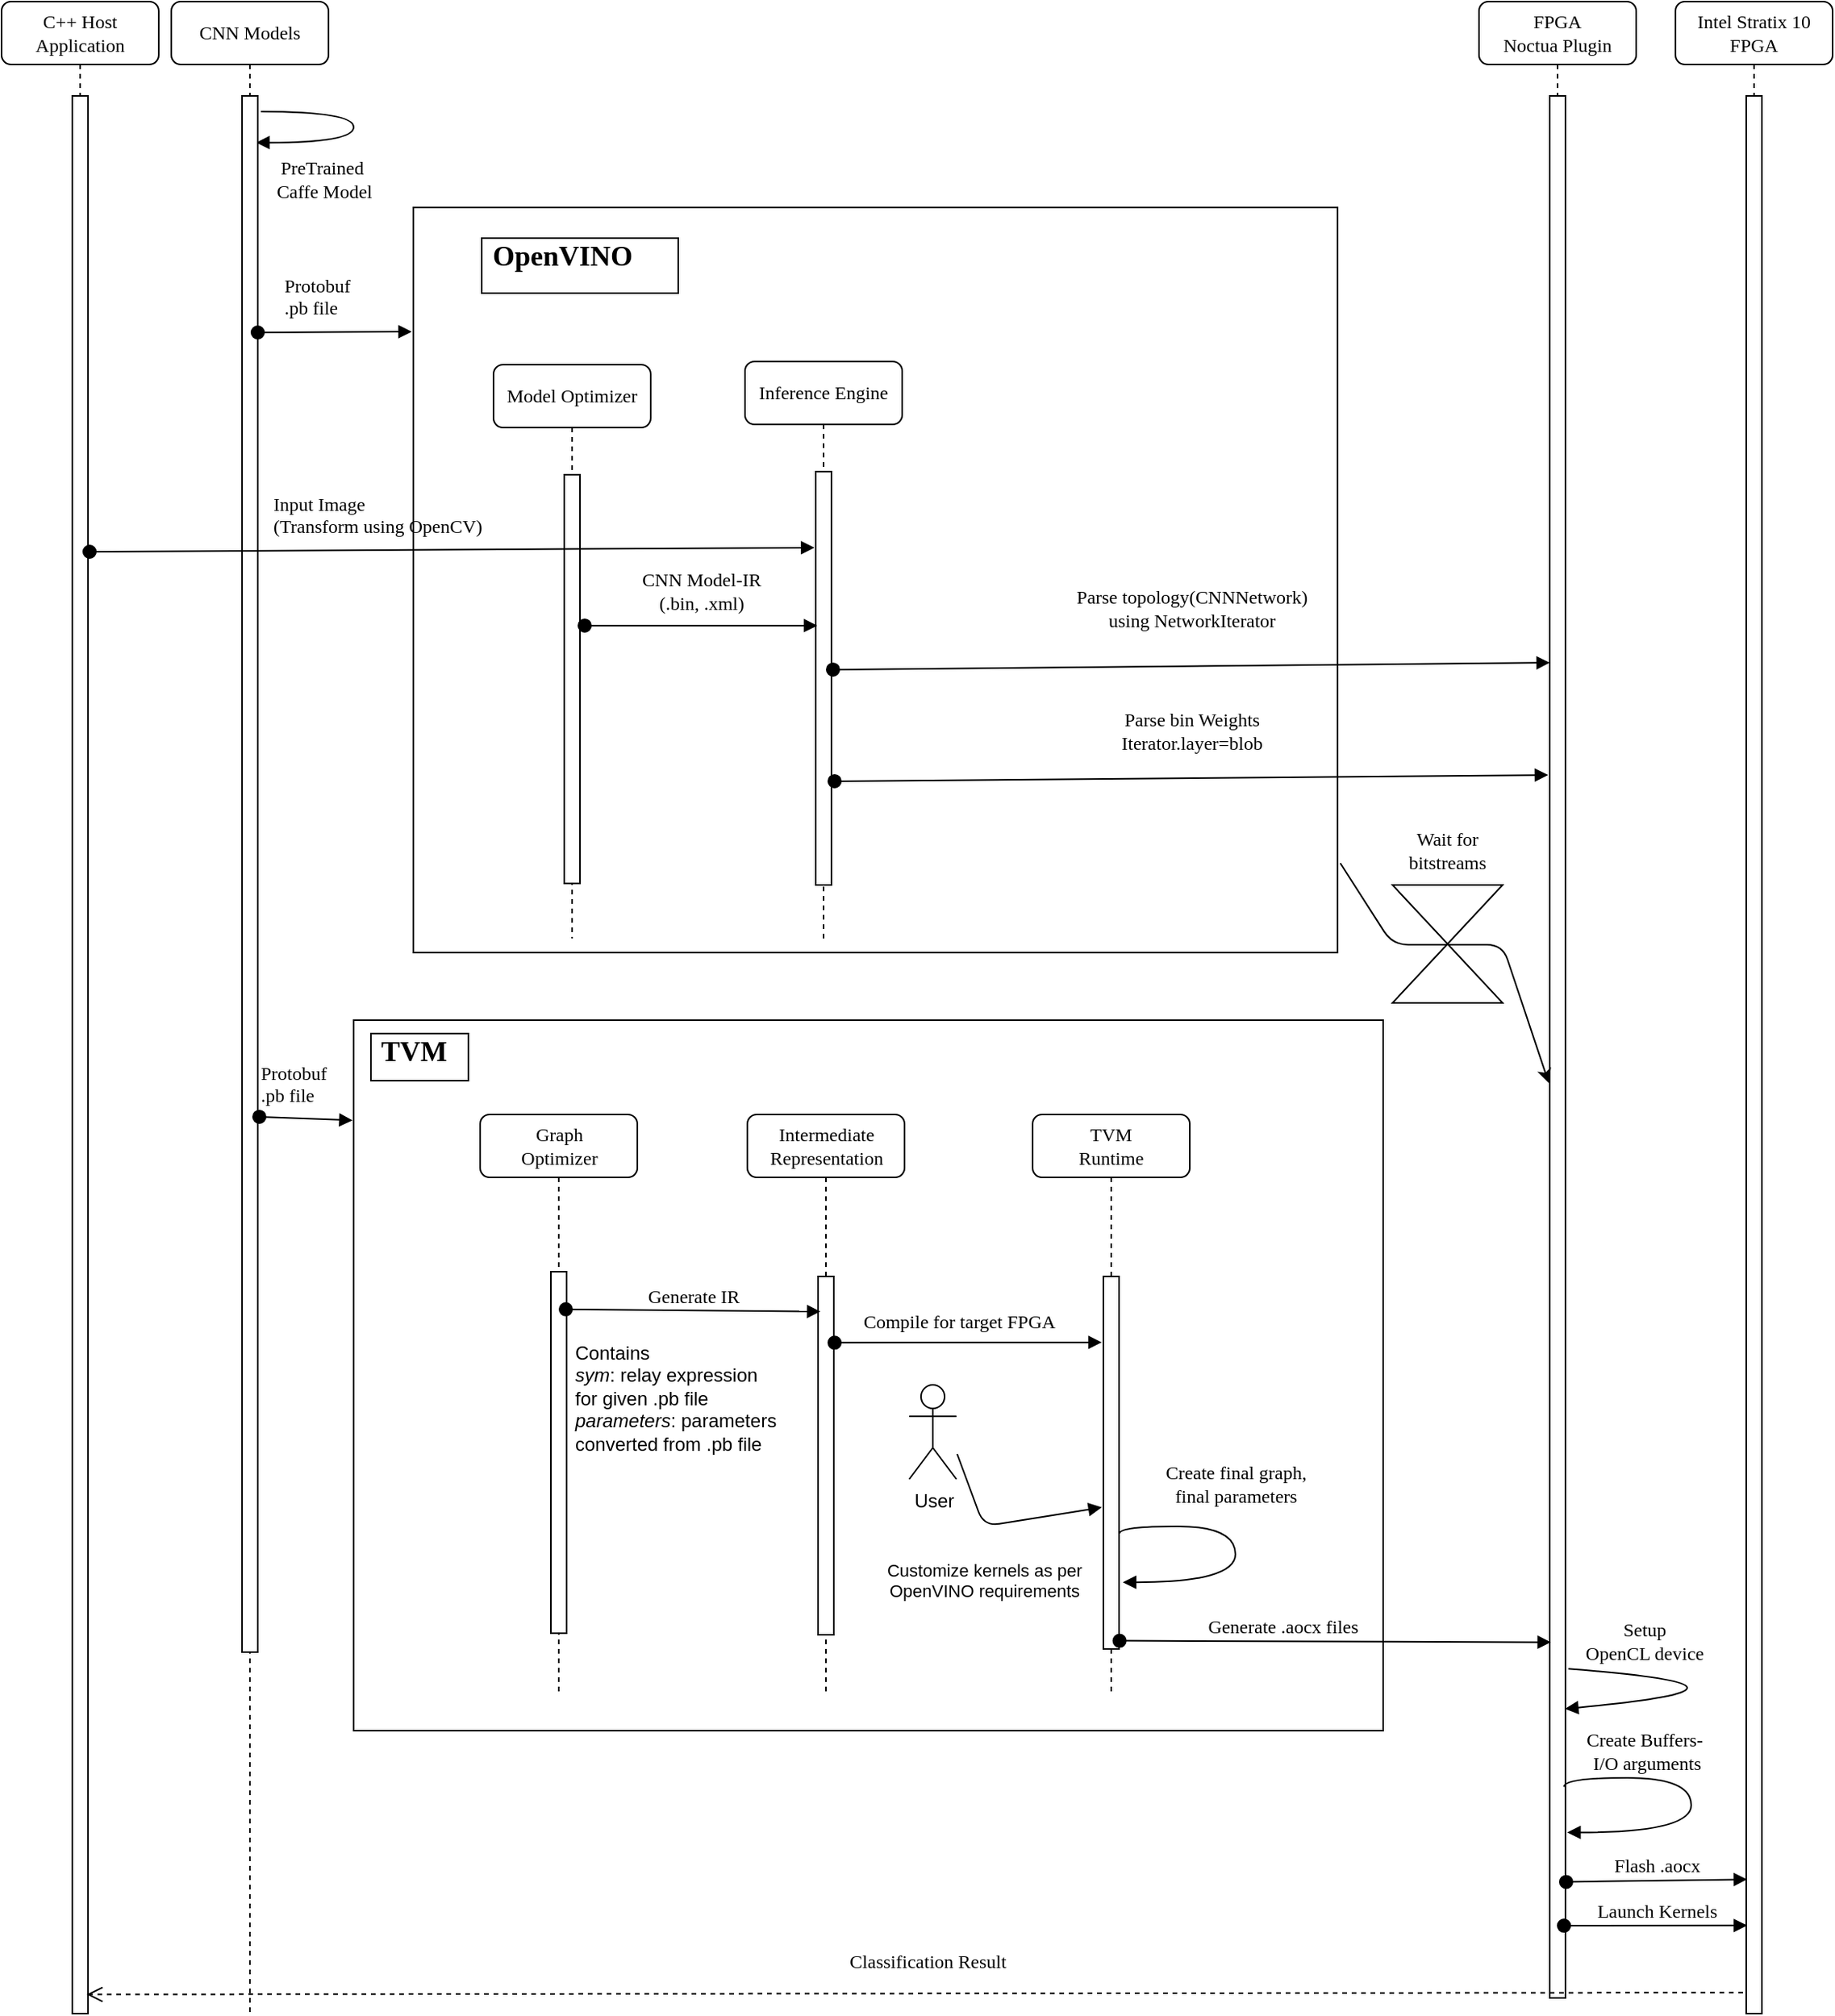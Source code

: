 <mxfile version="12.0.2" type="device" pages="1"><diagram name="Page-1" id="13e1069c-82ec-6db2-03f1-153e76fe0fe0"><mxGraphModel dx="373" dy="186" grid="1" gridSize="10" guides="1" tooltips="1" connect="1" arrows="1" fold="1" page="1" pageScale="1" pageWidth="1100" pageHeight="850" background="#ffffff" math="0" shadow="0"><root><mxCell id="0"/><mxCell id="1" parent="0"/><mxCell id="7baba1c4bc27f4b0-2" value="CNN Models" style="shape=umlLifeline;perimeter=lifelinePerimeter;whiteSpace=wrap;html=1;container=1;collapsible=0;recursiveResize=0;outlineConnect=0;rounded=1;shadow=0;comic=0;labelBackgroundColor=none;strokeColor=#000000;strokeWidth=1;fillColor=#FFFFFF;fontFamily=Verdana;fontSize=12;fontColor=#000000;align=center;" parent="1" vertex="1"><mxGeometry x="113" y="30" width="100" height="1280" as="geometry"/></mxCell><mxCell id="g6lhivsEpM_lm4EANCUR-20" value="&lt;font style=&quot;font-size: 12px&quot;&gt;PreTrained&amp;nbsp;&lt;br&gt;Caffe Model&lt;/font&gt;" style="html=1;verticalAlign=bottom;endArrow=block;labelBackgroundColor=none;fontFamily=Verdana;fontSize=12;elbow=vertical;edgeStyle=orthogonalEdgeStyle;curved=1;entryX=0.9;entryY=0.03;entryDx=0;entryDy=0;entryPerimeter=0;" parent="7baba1c4bc27f4b0-2" target="7baba1c4bc27f4b0-10" edge="1"><mxGeometry x="0.39" y="40" relative="1" as="geometry"><mxPoint x="57" y="70" as="sourcePoint"/><mxPoint x="61.5" y="179" as="targetPoint"/><Array as="points"><mxPoint x="116" y="70"/><mxPoint x="116" y="90"/></Array><mxPoint as="offset"/></mxGeometry></mxCell><mxCell id="7baba1c4bc27f4b0-10" value="" style="html=1;points=[];perimeter=orthogonalPerimeter;rounded=0;shadow=0;comic=0;labelBackgroundColor=none;strokeColor=#000000;strokeWidth=1;fillColor=#FFFFFF;fontFamily=Verdana;fontSize=12;fontColor=#000000;align=center;" parent="7baba1c4bc27f4b0-2" vertex="1"><mxGeometry x="45" y="60" width="10" height="990" as="geometry"/></mxCell><mxCell id="7baba1c4bc27f4b0-5" value="FPGA&lt;br&gt;Noctua Plugin" style="shape=umlLifeline;perimeter=lifelinePerimeter;whiteSpace=wrap;html=1;container=1;collapsible=0;recursiveResize=0;outlineConnect=0;rounded=1;shadow=0;comic=0;labelBackgroundColor=none;strokeColor=#000000;strokeWidth=1;fillColor=#FFFFFF;fontFamily=Verdana;fontSize=12;fontColor=#000000;align=center;" parent="1" vertex="1"><mxGeometry x="945" y="30" width="100" height="1270" as="geometry"/></mxCell><mxCell id="7baba1c4bc27f4b0-22" value="" style="html=1;points=[];perimeter=orthogonalPerimeter;rounded=0;shadow=0;comic=0;labelBackgroundColor=none;strokeColor=#000000;strokeWidth=1;fillColor=#FFFFFF;fontFamily=Verdana;fontSize=12;fontColor=#000000;align=center;" parent="7baba1c4bc27f4b0-5" vertex="1"><mxGeometry x="45" y="60" width="10" height="1210" as="geometry"/></mxCell><mxCell id="1Hu1JdSO4Mwor8eRwAM3-183" value="Setup &lt;br&gt;OpenCL device&lt;br&gt;" style="html=1;verticalAlign=bottom;endArrow=block;labelBackgroundColor=none;fontFamily=Verdana;fontSize=12;elbow=vertical;edgeStyle=orthogonalEdgeStyle;curved=1;exitX=1.183;exitY=0.827;exitDx=0;exitDy=0;exitPerimeter=0;entryX=0.976;entryY=0.848;entryDx=0;entryDy=0;entryPerimeter=0;" edge="1" parent="7baba1c4bc27f4b0-5" source="7baba1c4bc27f4b0-22" target="7baba1c4bc27f4b0-22"><mxGeometry x="-0.679" y="4" relative="1" as="geometry"><mxPoint x="75" y="1100" as="sourcePoint"/><mxPoint x="75" y="1133.793" as="targetPoint"/><Array as="points"><mxPoint x="205" y="1072"/></Array><mxPoint as="offset"/></mxGeometry></mxCell><mxCell id="1Hu1JdSO4Mwor8eRwAM3-184" value="Create Buffers-&lt;br&gt;&amp;nbsp;I/O arguments&lt;br&gt;" style="html=1;verticalAlign=bottom;endArrow=block;labelBackgroundColor=none;fontFamily=Verdana;fontSize=12;elbow=vertical;edgeStyle=orthogonalEdgeStyle;curved=1;exitX=0.907;exitY=0.889;exitDx=0;exitDy=0;exitPerimeter=0;entryX=1.114;entryY=0.913;entryDx=0;entryDy=0;entryPerimeter=0;" edge="1" parent="7baba1c4bc27f4b0-5" source="7baba1c4bc27f4b0-22" target="7baba1c4bc27f4b0-22"><mxGeometry x="-0.431" relative="1" as="geometry"><mxPoint x="75" y="1140" as="sourcePoint"/><mxPoint x="65.345" y="1200" as="targetPoint"/><Array as="points"><mxPoint x="54" y="1130"/><mxPoint x="135" y="1130"/><mxPoint x="135" y="1165"/></Array><mxPoint as="offset"/></mxGeometry></mxCell><mxCell id="7baba1c4bc27f4b0-6" value="Intel Stratix 10 FPGA" style="shape=umlLifeline;perimeter=lifelinePerimeter;whiteSpace=wrap;html=1;container=1;collapsible=0;recursiveResize=0;outlineConnect=0;rounded=1;shadow=0;comic=0;labelBackgroundColor=none;strokeColor=#000000;strokeWidth=1;fillColor=#FFFFFF;fontFamily=Verdana;fontSize=12;fontColor=#000000;align=center;" parent="1" vertex="1"><mxGeometry x="1070" y="30" width="100" height="1280" as="geometry"/></mxCell><mxCell id="g6lhivsEpM_lm4EANCUR-43" value="" style="html=1;points=[];perimeter=orthogonalPerimeter;rounded=0;shadow=0;comic=0;labelBackgroundColor=none;strokeColor=#000000;strokeWidth=1;fillColor=#FFFFFF;fontFamily=Verdana;fontSize=12;fontColor=#000000;align=center;" parent="7baba1c4bc27f4b0-6" vertex="1"><mxGeometry x="45" y="60" width="10" height="1220" as="geometry"/></mxCell><mxCell id="7baba1c4bc27f4b0-8" value="C++ Host Application" style="shape=umlLifeline;perimeter=lifelinePerimeter;whiteSpace=wrap;html=1;container=1;collapsible=0;recursiveResize=0;outlineConnect=0;rounded=1;shadow=0;comic=0;labelBackgroundColor=none;strokeColor=#000000;strokeWidth=1;fillColor=#FFFFFF;fontFamily=Verdana;fontSize=12;fontColor=#000000;align=center;" parent="1" vertex="1"><mxGeometry x="5" y="30" width="100" height="1280" as="geometry"/></mxCell><mxCell id="7baba1c4bc27f4b0-9" value="" style="html=1;points=[];perimeter=orthogonalPerimeter;rounded=0;shadow=0;comic=0;labelBackgroundColor=none;strokeColor=#000000;strokeWidth=1;fillColor=#FFFFFF;fontFamily=Verdana;fontSize=12;fontColor=#000000;align=center;" parent="7baba1c4bc27f4b0-8" vertex="1"><mxGeometry x="45" y="60" width="10" height="1220" as="geometry"/></mxCell><mxCell id="g6lhivsEpM_lm4EANCUR-81" value="&lt;font style=&quot;font-size: 12px&quot; face=&quot;Verdana&quot;&gt;Flash .aocx&lt;br&gt;&lt;/font&gt;" style="html=1;verticalAlign=bottom;startArrow=oval;startFill=1;endArrow=block;startSize=8;exitX=1.045;exitY=0.939;exitDx=0;exitDy=0;exitPerimeter=0;entryX=0.062;entryY=0.93;entryDx=0;entryDy=0;entryPerimeter=0;" parent="1" source="7baba1c4bc27f4b0-22" target="g6lhivsEpM_lm4EANCUR-43" edge="1"><mxGeometry width="60" relative="1" as="geometry"><mxPoint x="810" y="1000" as="sourcePoint"/><mxPoint x="1099" y="1219" as="targetPoint"/></mxGeometry></mxCell><mxCell id="g6lhivsEpM_lm4EANCUR-83" value="&lt;font style=&quot;font-size: 12px&quot; face=&quot;Verdana&quot;&gt;Launch Kernels&lt;/font&gt;" style="html=1;verticalAlign=bottom;startArrow=oval;startFill=1;endArrow=block;startSize=8;exitX=0.907;exitY=0.962;exitDx=0;exitDy=0;exitPerimeter=0;entryX=0.062;entryY=0.954;entryDx=0;entryDy=0;entryPerimeter=0;" parent="1" source="7baba1c4bc27f4b0-22" target="g6lhivsEpM_lm4EANCUR-43" edge="1"><mxGeometry width="60" relative="1" as="geometry"><mxPoint x="820" y="1030" as="sourcePoint"/><mxPoint x="880" y="1030" as="targetPoint"/></mxGeometry></mxCell><mxCell id="g6lhivsEpM_lm4EANCUR-86" value="&lt;font style=&quot;font-size: 12px&quot; face=&quot;Verdana&quot;&gt;Classification Result&lt;/font&gt;" style="html=1;verticalAlign=bottom;endArrow=open;dashed=1;endSize=8;exitX=-0.2;exitY=0.989;exitDx=0;exitDy=0;exitPerimeter=0;entryX=0.914;entryY=0.99;entryDx=0;entryDy=0;entryPerimeter=0;" parent="1" source="g6lhivsEpM_lm4EANCUR-43" target="7baba1c4bc27f4b0-9" edge="1"><mxGeometry x="-0.015" y="-11" relative="1" as="geometry"><mxPoint x="840" y="1060" as="sourcePoint"/><mxPoint x="320" y="1060" as="targetPoint"/><mxPoint as="offset"/></mxGeometry></mxCell><mxCell id="1Hu1JdSO4Mwor8eRwAM3-62" value="" style="rounded=0;whiteSpace=wrap;html=1;" vertex="1" parent="1"><mxGeometry x="229" y="678" width="655" height="452" as="geometry"/></mxCell><mxCell id="1Hu1JdSO4Mwor8eRwAM3-63" value="&lt;font style=&quot;font-size: 18px&quot;&gt;&lt;b&gt;&amp;nbsp;TVM&lt;/b&gt;&lt;/font&gt;" style="shape=note;whiteSpace=wrap;html=1;size=0;verticalAlign=top;align=left;spacingTop=-6;rounded=0;shadow=0;comic=0;labelBackgroundColor=none;strokeColor=#000000;strokeWidth=1;fillColor=#FFFFFF;fontFamily=Verdana;fontSize=12;fontColor=#000000;" vertex="1" parent="1"><mxGeometry x="240" y="686.5" width="62" height="30" as="geometry"/></mxCell><mxCell id="1Hu1JdSO4Mwor8eRwAM3-64" value="Graph&lt;br&gt;Optimizer&lt;br&gt;" style="shape=umlLifeline;perimeter=lifelinePerimeter;whiteSpace=wrap;html=1;container=1;collapsible=0;recursiveResize=0;outlineConnect=0;rounded=1;shadow=0;comic=0;labelBackgroundColor=none;strokeColor=#000000;strokeWidth=1;fillColor=#FFFFFF;fontFamily=Verdana;fontSize=12;fontColor=#000000;align=center;" vertex="1" parent="1"><mxGeometry x="309.5" y="738" width="100" height="370" as="geometry"/></mxCell><mxCell id="1Hu1JdSO4Mwor8eRwAM3-65" value="" style="html=1;points=[];perimeter=orthogonalPerimeter;rounded=0;shadow=0;comic=0;labelBackgroundColor=none;strokeColor=#000000;strokeWidth=1;fillColor=#FFFFFF;fontFamily=Verdana;fontSize=12;fontColor=#000000;align=center;" vertex="1" parent="1Hu1JdSO4Mwor8eRwAM3-64"><mxGeometry x="45" y="100" width="10" height="230" as="geometry"/></mxCell><mxCell id="1Hu1JdSO4Mwor8eRwAM3-66" value="Intermediate&lt;br&gt;Representation&lt;br&gt;" style="shape=umlLifeline;perimeter=lifelinePerimeter;whiteSpace=wrap;html=1;container=1;collapsible=0;recursiveResize=0;outlineConnect=0;rounded=1;shadow=0;comic=0;labelBackgroundColor=none;strokeColor=#000000;strokeWidth=1;fillColor=#FFFFFF;fontFamily=Verdana;fontSize=12;fontColor=#000000;align=center;" vertex="1" parent="1"><mxGeometry x="479.5" y="738" width="100" height="370" as="geometry"/></mxCell><mxCell id="1Hu1JdSO4Mwor8eRwAM3-67" value="" style="html=1;points=[];perimeter=orthogonalPerimeter;" vertex="1" parent="1Hu1JdSO4Mwor8eRwAM3-66"><mxGeometry x="45" y="103" width="10" height="228" as="geometry"/></mxCell><mxCell id="1Hu1JdSO4Mwor8eRwAM3-68" value="TVM&lt;br&gt;Runtime&lt;br&gt;" style="shape=umlLifeline;perimeter=lifelinePerimeter;whiteSpace=wrap;html=1;container=1;collapsible=0;recursiveResize=0;outlineConnect=0;rounded=1;shadow=0;comic=0;labelBackgroundColor=none;strokeColor=#000000;strokeWidth=1;fillColor=#FFFFFF;fontFamily=Verdana;fontSize=12;fontColor=#000000;align=center;" vertex="1" parent="1"><mxGeometry x="661" y="738" width="100" height="370" as="geometry"/></mxCell><mxCell id="1Hu1JdSO4Mwor8eRwAM3-69" value="" style="html=1;points=[];perimeter=orthogonalPerimeter;rounded=0;shadow=0;comic=0;labelBackgroundColor=none;strokeColor=#000000;strokeWidth=1;fillColor=#FFFFFF;fontFamily=Verdana;fontSize=12;fontColor=#000000;align=center;" vertex="1" parent="1Hu1JdSO4Mwor8eRwAM3-68"><mxGeometry x="45" y="103" width="10" height="237" as="geometry"/></mxCell><mxCell id="1Hu1JdSO4Mwor8eRwAM3-70" value="Create final graph,&lt;br&gt;final parameters&lt;br&gt;" style="html=1;verticalAlign=bottom;endArrow=block;labelBackgroundColor=none;fontFamily=Verdana;fontSize=12;elbow=vertical;edgeStyle=orthogonalEdgeStyle;curved=1;entryX=1.238;entryY=0.821;entryDx=0;entryDy=0;entryPerimeter=0;exitX=1.031;exitY=0.69;exitDx=0;exitDy=0;exitPerimeter=0;" edge="1" parent="1Hu1JdSO4Mwor8eRwAM3-68" source="1Hu1JdSO4Mwor8eRwAM3-69" target="1Hu1JdSO4Mwor8eRwAM3-69"><mxGeometry x="-0.156" y="-10" relative="1" as="geometry"><mxPoint x="58" y="166" as="sourcePoint"/><mxPoint x="80" y="200" as="targetPoint"/><Array as="points"><mxPoint x="55" y="262"/><mxPoint x="129" y="262"/><mxPoint x="129" y="298"/></Array><mxPoint x="10" y="-10" as="offset"/></mxGeometry></mxCell><mxCell id="1Hu1JdSO4Mwor8eRwAM3-71" value="" style="html=1;verticalAlign=bottom;startArrow=oval;startFill=1;endArrow=block;startSize=8;entryX=-0.001;entryY=0.141;entryDx=0;entryDy=0;entryPerimeter=0;exitX=1.1;exitY=0.656;exitDx=0;exitDy=0;exitPerimeter=0;" edge="1" parent="1" source="7baba1c4bc27f4b0-10" target="1Hu1JdSO4Mwor8eRwAM3-62"><mxGeometry x="-0.143" y="-20" width="60" relative="1" as="geometry"><mxPoint x="170" y="1040" as="sourcePoint"/><mxPoint x="543.206" y="990.412" as="targetPoint"/><Array as="points"/><mxPoint as="offset"/></mxGeometry></mxCell><mxCell id="1Hu1JdSO4Mwor8eRwAM3-72" value="&lt;font face=&quot;Verdana&quot; style=&quot;font-size: 12px&quot;&gt;Generate IR&lt;/font&gt;" style="html=1;verticalAlign=bottom;startArrow=oval;startFill=1;endArrow=block;startSize=8;exitX=0.95;exitY=0.104;exitDx=0;exitDy=0;exitPerimeter=0;entryX=0.15;entryY=0.098;entryDx=0;entryDy=0;entryPerimeter=0;" edge="1" parent="1" source="1Hu1JdSO4Mwor8eRwAM3-65" target="1Hu1JdSO4Mwor8eRwAM3-67"><mxGeometry width="60" relative="1" as="geometry"><mxPoint x="392" y="958.5" as="sourcePoint"/><mxPoint x="452" y="958.5" as="targetPoint"/></mxGeometry></mxCell><mxCell id="1Hu1JdSO4Mwor8eRwAM3-73" value="&lt;font style=&quot;font-size: 12px&quot; face=&quot;Verdana&quot;&gt;Generate .aocx files&lt;/font&gt;" style="html=1;verticalAlign=bottom;startArrow=oval;startFill=1;endArrow=block;startSize=8;exitX=1.031;exitY=0.978;exitDx=0;exitDy=0;exitPerimeter=0;entryX=0.079;entryY=0.813;entryDx=0;entryDy=0;entryPerimeter=0;" edge="1" parent="1" source="1Hu1JdSO4Mwor8eRwAM3-69" target="7baba1c4bc27f4b0-22"><mxGeometry x="-0.244" width="60" relative="1" as="geometry"><mxPoint x="717" y="1030" as="sourcePoint"/><mxPoint x="978" y="1030" as="targetPoint"/><Array as="points"/><mxPoint as="offset"/></mxGeometry></mxCell><mxCell id="1Hu1JdSO4Mwor8eRwAM3-74" value="Contains&lt;br&gt;&lt;i&gt;sym&lt;/i&gt;: relay expression&lt;br&gt;for given .pb file&lt;br&gt;&lt;i&gt;parameters&lt;/i&gt;: parameters &lt;br&gt;converted&amp;nbsp;from .pb file&lt;br&gt;" style="text;html=1;resizable=0;points=[];autosize=1;align=left;verticalAlign=top;spacingTop=-4;" vertex="1" parent="1"><mxGeometry x="368" y="880" width="150" height="70" as="geometry"/></mxCell><mxCell id="1Hu1JdSO4Mwor8eRwAM3-75" value="User" style="shape=umlActor;verticalLabelPosition=bottom;labelBackgroundColor=#ffffff;verticalAlign=top;html=1;" vertex="1" parent="1"><mxGeometry x="582.5" y="910" width="30" height="60" as="geometry"/></mxCell><mxCell id="1Hu1JdSO4Mwor8eRwAM3-76" value="Customize kernels as per&lt;br&gt;OpenVINO requirements&lt;br&gt;" style="html=1;verticalAlign=bottom;endArrow=block;entryX=-0.1;entryY=0.62;entryDx=0;entryDy=0;entryPerimeter=0;" edge="1" parent="1" target="1Hu1JdSO4Mwor8eRwAM3-69"><mxGeometry x="-0.215" y="-50" width="80" relative="1" as="geometry"><mxPoint x="613" y="954" as="sourcePoint"/><mxPoint x="740" y="1105" as="targetPoint"/><Array as="points"><mxPoint x="630" y="1000"/></Array><mxPoint x="-8" y="1" as="offset"/></mxGeometry></mxCell><mxCell id="1Hu1JdSO4Mwor8eRwAM3-77" value="&lt;font face=&quot;Verdana&quot;&gt;Protobuf &lt;br&gt;.pb file&lt;/font&gt;" style="text;html=1;resizable=0;points=[];autosize=1;align=left;verticalAlign=top;spacingTop=-4;" vertex="1" parent="1"><mxGeometry x="168" y="701.5" width="70" height="30" as="geometry"/></mxCell><mxCell id="1Hu1JdSO4Mwor8eRwAM3-78" value="&lt;font style=&quot;font-size: 12px&quot; face=&quot;Verdana&quot;&gt;Compile for target FPGA&lt;/font&gt;" style="html=1;verticalAlign=bottom;startArrow=oval;startFill=1;endArrow=block;startSize=8;exitX=1.05;exitY=0.185;exitDx=0;exitDy=0;exitPerimeter=0;entryX=-0.1;entryY=0.177;entryDx=0;entryDy=0;entryPerimeter=0;" edge="1" parent="1" source="1Hu1JdSO4Mwor8eRwAM3-67" target="1Hu1JdSO4Mwor8eRwAM3-69"><mxGeometry x="-0.065" y="4" width="60" relative="1" as="geometry"><mxPoint x="601" y="900" as="sourcePoint"/><mxPoint x="661" y="900" as="targetPoint"/><mxPoint as="offset"/></mxGeometry></mxCell><mxCell id="1Hu1JdSO4Mwor8eRwAM3-148" value="" style="rounded=0;whiteSpace=wrap;html=1;" vertex="1" parent="1"><mxGeometry x="267" y="161" width="588" height="474" as="geometry"/></mxCell><mxCell id="1Hu1JdSO4Mwor8eRwAM3-149" value="&lt;font style=&quot;font-size: 18px&quot;&gt;&lt;b&gt;&amp;nbsp;OpenVINO&amp;nbsp;&lt;/b&gt;&lt;/font&gt;" style="shape=note;whiteSpace=wrap;html=1;size=0;verticalAlign=top;align=left;spacingTop=-6;rounded=0;shadow=0;comic=0;labelBackgroundColor=none;strokeColor=#000000;strokeWidth=1;fillColor=#FFFFFF;fontFamily=Verdana;fontSize=12;fontColor=#000000;" vertex="1" parent="1"><mxGeometry x="310.5" y="180.5" width="125" height="35" as="geometry"/></mxCell><mxCell id="1Hu1JdSO4Mwor8eRwAM3-150" value="" style="html=1;verticalAlign=bottom;startArrow=oval;startFill=1;endArrow=block;startSize=8;entryX=-0.1;entryY=0.83;entryDx=0;entryDy=0;entryPerimeter=0;" edge="1" parent="1"><mxGeometry x="-0.143" y="-20" width="60" relative="1" as="geometry"><mxPoint x="168" y="240.5" as="sourcePoint"/><mxPoint x="266.0" y="240" as="targetPoint"/><mxPoint as="offset"/></mxGeometry></mxCell><mxCell id="1Hu1JdSO4Mwor8eRwAM3-151" value="Model Optimizer" style="shape=umlLifeline;perimeter=lifelinePerimeter;whiteSpace=wrap;html=1;container=1;collapsible=0;recursiveResize=0;outlineConnect=0;rounded=1;shadow=0;comic=0;labelBackgroundColor=none;strokeColor=#000000;strokeWidth=1;fillColor=#FFFFFF;fontFamily=Verdana;fontSize=12;fontColor=#000000;align=center;" vertex="1" parent="1"><mxGeometry x="318" y="261" width="100" height="365" as="geometry"/></mxCell><mxCell id="1Hu1JdSO4Mwor8eRwAM3-152" value="" style="html=1;points=[];perimeter=orthogonalPerimeter;rounded=0;shadow=0;comic=0;labelBackgroundColor=none;strokeColor=#000000;strokeWidth=1;fillColor=#FFFFFF;fontFamily=Verdana;fontSize=12;fontColor=#000000;align=center;" vertex="1" parent="1Hu1JdSO4Mwor8eRwAM3-151"><mxGeometry x="45" y="70" width="10" height="260" as="geometry"/></mxCell><mxCell id="1Hu1JdSO4Mwor8eRwAM3-153" value="Inference Engine" style="shape=umlLifeline;perimeter=lifelinePerimeter;whiteSpace=wrap;html=1;container=1;collapsible=0;recursiveResize=0;outlineConnect=0;rounded=1;shadow=0;comic=0;labelBackgroundColor=none;strokeColor=#000000;strokeWidth=1;fillColor=#FFFFFF;fontFamily=Verdana;fontSize=12;fontColor=#000000;align=center;" vertex="1" parent="1"><mxGeometry x="478" y="259" width="100" height="367" as="geometry"/></mxCell><mxCell id="1Hu1JdSO4Mwor8eRwAM3-154" value="" style="html=1;points=[];perimeter=orthogonalPerimeter;" vertex="1" parent="1Hu1JdSO4Mwor8eRwAM3-153"><mxGeometry x="45" y="70" width="10" height="263" as="geometry"/></mxCell><mxCell id="1Hu1JdSO4Mwor8eRwAM3-155" value="&lt;font style=&quot;font-size: 12px&quot; face=&quot;Verdana&quot;&gt;CNN Model-IR&lt;br&gt;(.bin, .xml)&lt;/font&gt;" style="html=1;verticalAlign=bottom;startArrow=oval;startFill=1;endArrow=block;startSize=8;exitX=1.3;exitY=0.369;exitDx=0;exitDy=0;exitPerimeter=0;" edge="1" parent="1" source="1Hu1JdSO4Mwor8eRwAM3-152"><mxGeometry x="0.001" y="5" width="60" relative="1" as="geometry"><mxPoint x="388" y="400.5" as="sourcePoint"/><mxPoint x="524" y="427" as="targetPoint"/><Array as="points"/><mxPoint as="offset"/></mxGeometry></mxCell><mxCell id="1Hu1JdSO4Mwor8eRwAM3-156" value="&lt;font style=&quot;font-size: 12px&quot; face=&quot;Verdana&quot;&gt;Parse topology(CNNNetwork)&lt;br&gt;using NetworkIterator&lt;/font&gt;&lt;br&gt;" style="html=1;verticalAlign=bottom;startArrow=oval;startFill=1;endArrow=block;startSize=8;exitX=1.1;exitY=0.479;exitDx=0;exitDy=0;exitPerimeter=0;entryX=0.01;entryY=0.298;entryDx=0;entryDy=0;entryPerimeter=0;" edge="1" parent="1" source="1Hu1JdSO4Mwor8eRwAM3-154" target="7baba1c4bc27f4b0-22"><mxGeometry y="20" width="60" relative="1" as="geometry"><mxPoint x="538" y="400.5" as="sourcePoint"/><mxPoint x="990" y="444" as="targetPoint"/><mxPoint as="offset"/></mxGeometry></mxCell><mxCell id="1Hu1JdSO4Mwor8eRwAM3-157" value="&lt;font style=&quot;font-size: 12px&quot; face=&quot;Verdana&quot;&gt;Parse bin Weights&lt;br&gt;&lt;/font&gt;&lt;font face=&quot;Verdana&quot; style=&quot;font-size: 12px&quot;&gt;Iterator.layer=blob&lt;/font&gt;&lt;br&gt;" style="html=1;verticalAlign=bottom;startArrow=oval;startFill=1;endArrow=block;startSize=8;exitX=1.2;exitY=0.749;exitDx=0;exitDy=0;exitPerimeter=0;" edge="1" parent="1" source="1Hu1JdSO4Mwor8eRwAM3-154"><mxGeometry x="0.001" y="13" width="60" relative="1" as="geometry"><mxPoint x="537" y="479" as="sourcePoint"/><mxPoint x="989" y="522" as="targetPoint"/><Array as="points"/><mxPoint as="offset"/></mxGeometry></mxCell><mxCell id="1Hu1JdSO4Mwor8eRwAM3-158" value="&lt;font face=&quot;Verdana&quot;&gt;Protobuf &lt;br&gt;.pb file&lt;/font&gt;" style="text;html=1;resizable=0;points=[];autosize=1;align=left;verticalAlign=top;spacingTop=-4;" vertex="1" parent="1"><mxGeometry x="182.5" y="200.5" width="70" height="30" as="geometry"/></mxCell><mxCell id="1Hu1JdSO4Mwor8eRwAM3-166" value="" style="html=1;verticalAlign=bottom;startArrow=oval;startFill=1;endArrow=block;startSize=8;entryX=-0.081;entryY=0.184;entryDx=0;entryDy=0;entryPerimeter=0;" edge="1" parent="1" target="1Hu1JdSO4Mwor8eRwAM3-154"><mxGeometry x="-0.143" y="-20" width="60" relative="1" as="geometry"><mxPoint x="61" y="380" as="sourcePoint"/><mxPoint x="522" y="376" as="targetPoint"/><mxPoint as="offset"/></mxGeometry></mxCell><mxCell id="1Hu1JdSO4Mwor8eRwAM3-168" value="&lt;font face=&quot;Verdana&quot;&gt;Input Image&lt;br&gt;(Transform using OpenCV)&lt;/font&gt;" style="text;html=1;resizable=0;points=[];autosize=1;align=left;verticalAlign=top;spacingTop=-4;" vertex="1" parent="1"><mxGeometry x="175.5" y="340" width="180" height="30" as="geometry"/></mxCell><mxCell id="1Hu1JdSO4Mwor8eRwAM3-174" value="" style="endArrow=classic;html=1;exitX=1.003;exitY=0.88;exitDx=0;exitDy=0;exitPerimeter=0;entryX=-0.059;entryY=0.519;entryDx=0;entryDy=0;entryPerimeter=0;" edge="1" parent="1" source="1Hu1JdSO4Mwor8eRwAM3-148" target="7baba1c4bc27f4b0-22"><mxGeometry width="50" height="50" relative="1" as="geometry"><mxPoint x="830" y="630" as="sourcePoint"/><mxPoint x="1060" y="630" as="targetPoint"/><Array as="points"><mxPoint x="890" y="630"/><mxPoint x="960" y="630"/></Array></mxGeometry></mxCell><mxCell id="1Hu1JdSO4Mwor8eRwAM3-175" value="" style="shape=collate;whiteSpace=wrap;html=1;" vertex="1" parent="1"><mxGeometry x="890" y="592" width="70" height="75" as="geometry"/></mxCell><mxCell id="1Hu1JdSO4Mwor8eRwAM3-176" value="&lt;font face=&quot;Verdana&quot; style=&quot;font-size: 12px&quot;&gt;Wait for bitstreams&lt;/font&gt;" style="text;html=1;strokeColor=none;fillColor=none;align=center;verticalAlign=middle;whiteSpace=wrap;rounded=0;" vertex="1" parent="1"><mxGeometry x="905" y="560" width="40" height="20" as="geometry"/></mxCell></root></mxGraphModel></diagram></mxfile>